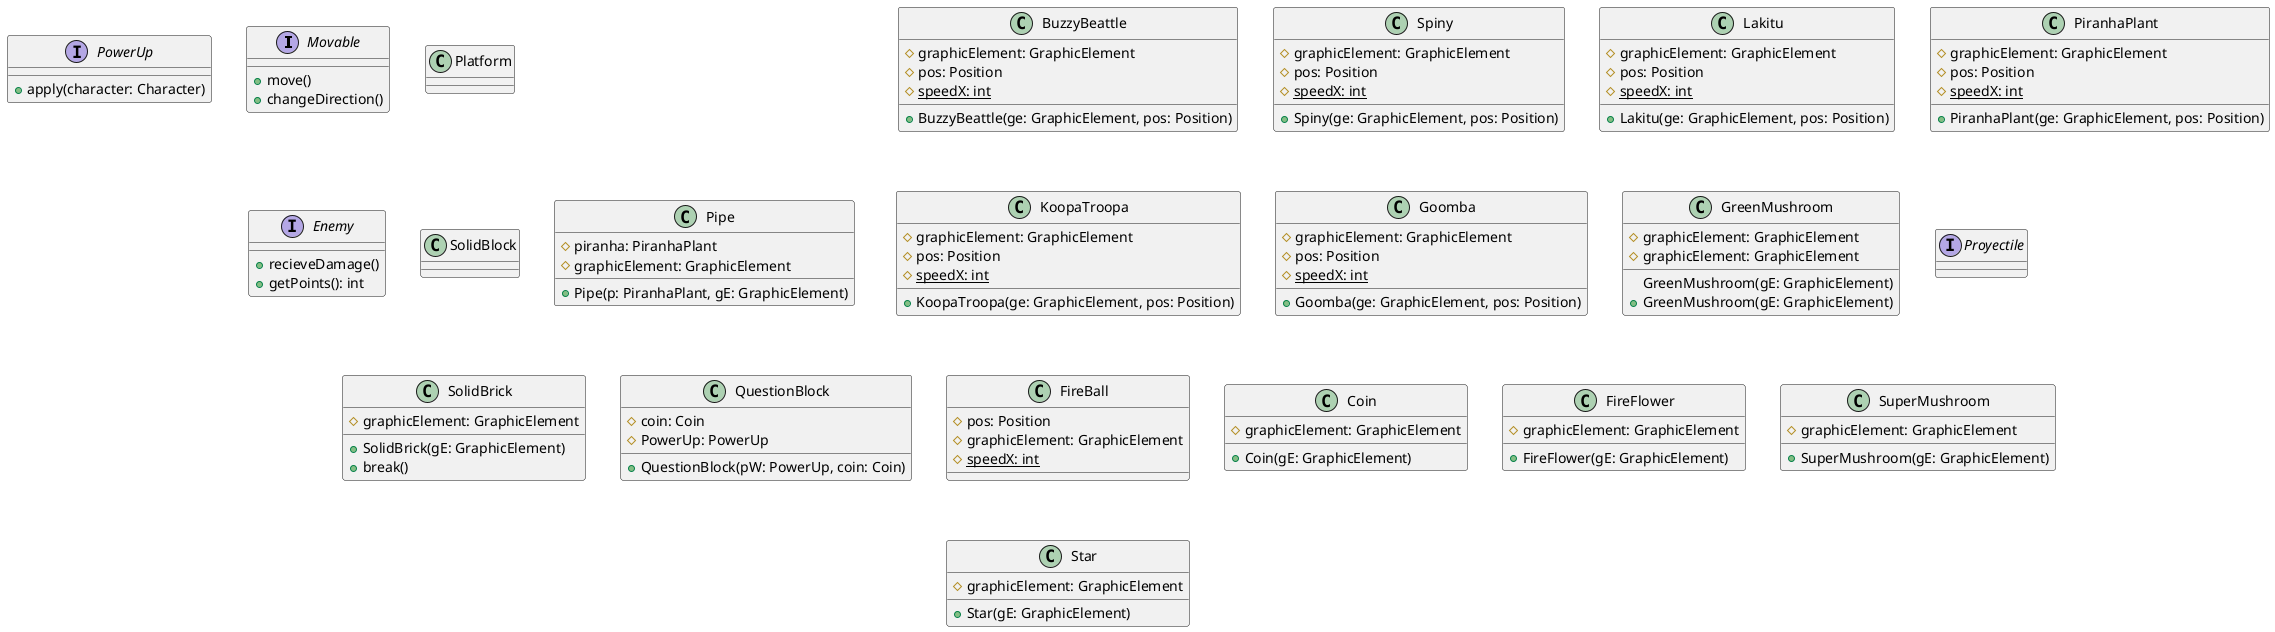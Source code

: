 @startuml
' TODO: agregar constructores y getters y setters (habría que preguntar si podemos evitar algunos getters y setters en pos de encapsulamiento)
'
interface Movable{
    +move()
    +changeDirection()
}

interface Enemy { 
    +recieveDamage() 
    +getPoints(): int
}

Enemy .u[hidden].|> Movable


class BuzzyBeattle{
    #graphicElement: GraphicElement
    #pos: Position
    # {static}speedX: int
    +BuzzyBeattle(ge: GraphicElement, pos: Position)     
}
class Spiny{
    #graphicElement: GraphicElement
    #pos: Position
    # {static}speedX: int
    +Spiny(ge: GraphicElement, pos: Position)         
}
class Lakitu{
    #graphicElement: GraphicElement
    #pos: Position
    # {static}speedX: int
    +Lakitu(ge: GraphicElement, pos: Position)      
}
class PiranhaPlant{
    #graphicElement: GraphicElement
    #pos: Position
    # {static}speedX: int
    +PiranhaPlant(ge: GraphicElement, pos: Position)    
}
class KoopaTroopa{
    #graphicElement: GraphicElement
    #pos: Position
    # {static}speedX: int
    +KoopaTroopa(ge: GraphicElement, pos: Position)
}

class Goomba{
    #graphicElement: GraphicElement
    #pos: Position
    # {static}speedX: int
    +Goomba(ge: GraphicElement, pos: Position)
}


interface PowerUp {
    +apply(character: Character)
}

class GreenMushroom{
    #graphicElement: GraphicElement
    GreenMushroom(gE: GraphicElement)
}

interface Proyectile

class FireBall{
    #pos: Position
    #graphicElement: GraphicElement
    # {static}speedX: int
}

class Pipe {
    #piranha: PiranhaPlant
    #graphicElement: GraphicElement
    +Pipe(p: PiranhaPlant, gE: GraphicElement)

}

class SolidBrick {
    #graphicElement: GraphicElement
    +SolidBrick(gE: GraphicElement)
    +break()
}

class QuestionBlock {
    #coin: Coin
    #PowerUp: PowerUp
    +QuestionBlock(pW: PowerUp, coin: Coin)
}

class Coin{
    #graphicElement: GraphicElement
    +Coin(gE: GraphicElement)
}

class FireFlower{
    #graphicElement: GraphicElement
    +FireFlower(gE: GraphicElement) 
}
class SuperMushroom{
    #graphicElement: GraphicElement
    +SuperMushroom(gE: GraphicElement)     
}
class Star{
    #graphicElement: GraphicElement
    +Star(gE: GraphicElement)      
}
class GreenMushroom{
    #graphicElement: GraphicElement
    +GreenMushroom(gE: GraphicElement)      
}

SolidBlock .u[hidden].|> Platform
SolidBrick -u[hidden]-|> SolidBlock
QuestionBlock -u[hidden]-|> SolidBlock
Pipe .u[hidden].|> Platform
Platform -l[hidden]- Movable
Movable -l[hidden]- PowerUp
@enduml
